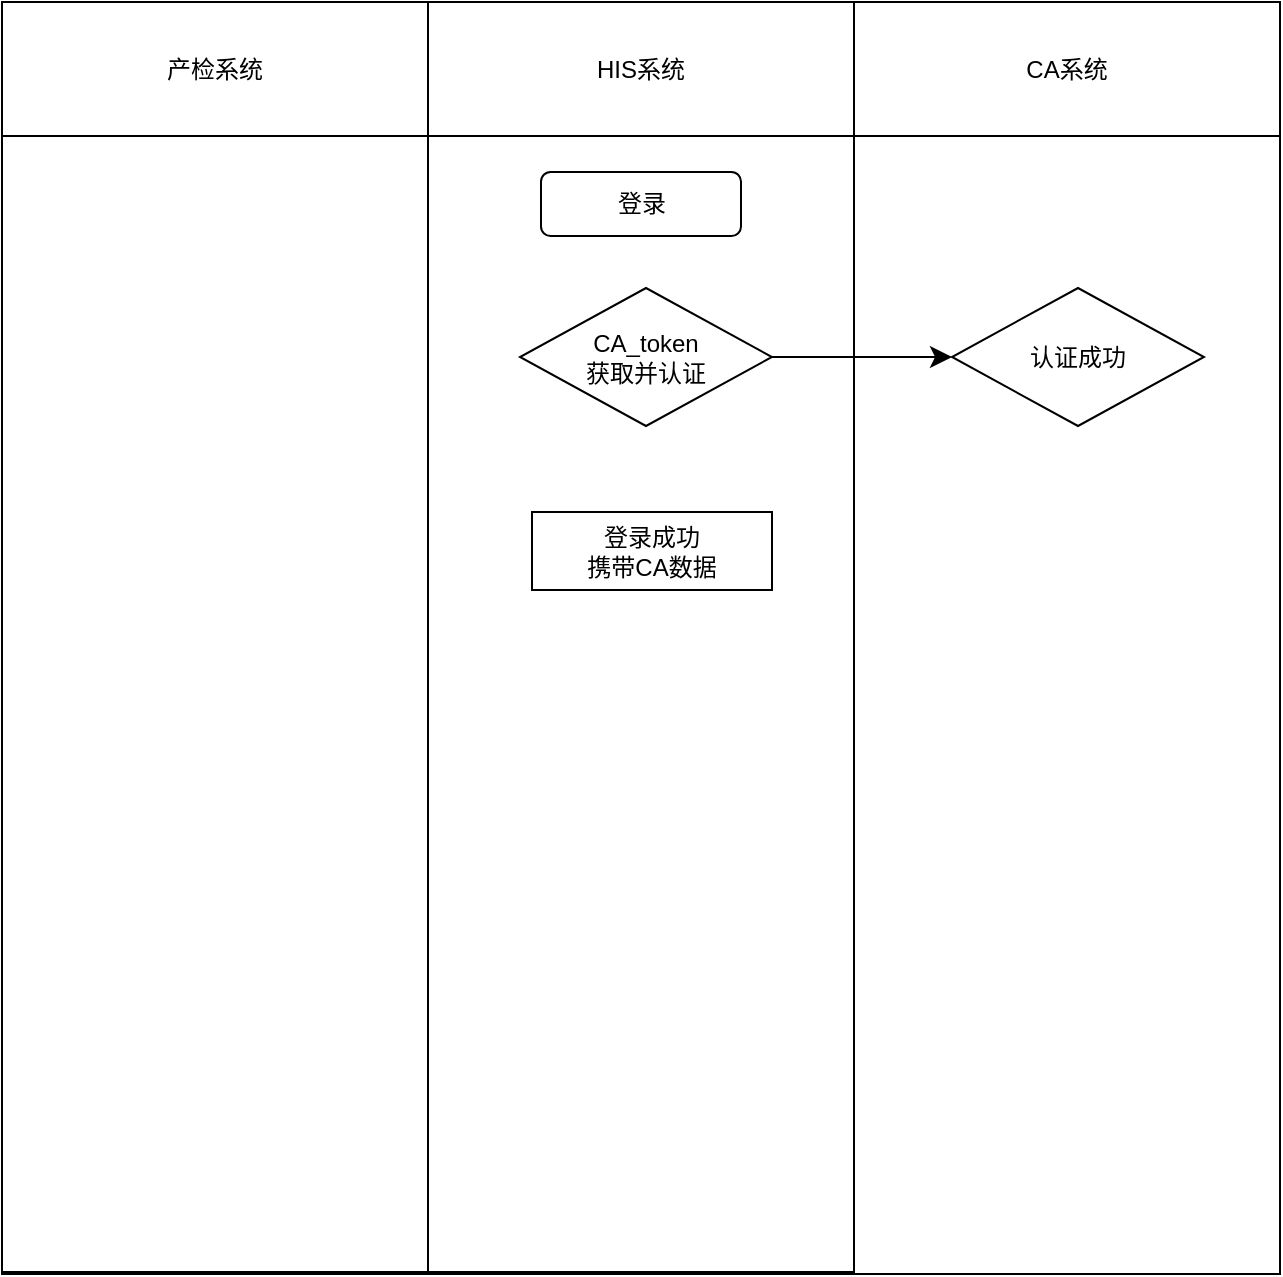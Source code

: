 <mxfile version="24.6.5" type="github">
  <diagram name="第 1 页" id="dgywQRsF7IRUI3lW4ife">
    <mxGraphModel dx="2074" dy="1196" grid="0" gridSize="10" guides="1" tooltips="1" connect="1" arrows="1" fold="1" page="0" pageScale="1" pageWidth="827" pageHeight="1169" math="0" shadow="0">
      <root>
        <mxCell id="0" />
        <mxCell id="1" parent="0" />
        <mxCell id="HmkbGZGIrOLmBcKnqOet-1" value="" style="rounded=0;whiteSpace=wrap;html=1;" vertex="1" parent="1">
          <mxGeometry x="-137" y="-62" width="639" height="636" as="geometry" />
        </mxCell>
        <mxCell id="HmkbGZGIrOLmBcKnqOet-3" value="" style="rounded=0;whiteSpace=wrap;html=1;" vertex="1" parent="1">
          <mxGeometry x="-137" y="-62" width="638" height="67" as="geometry" />
        </mxCell>
        <mxCell id="HmkbGZGIrOLmBcKnqOet-7" value="产检系统" style="rounded=0;whiteSpace=wrap;html=1;" vertex="1" parent="1">
          <mxGeometry x="-137" y="-62" width="213" height="67" as="geometry" />
        </mxCell>
        <mxCell id="HmkbGZGIrOLmBcKnqOet-9" value="HIS系统" style="rounded=0;whiteSpace=wrap;html=1;" vertex="1" parent="1">
          <mxGeometry x="76" y="-62" width="213" height="67" as="geometry" />
        </mxCell>
        <mxCell id="HmkbGZGIrOLmBcKnqOet-10" value="CA系统" style="rounded=0;whiteSpace=wrap;html=1;" vertex="1" parent="1">
          <mxGeometry x="289" y="-62" width="213" height="67" as="geometry" />
        </mxCell>
        <mxCell id="HmkbGZGIrOLmBcKnqOet-11" value="" style="rounded=0;whiteSpace=wrap;html=1;" vertex="1" parent="1">
          <mxGeometry x="-137" y="5" width="213" height="568" as="geometry" />
        </mxCell>
        <mxCell id="HmkbGZGIrOLmBcKnqOet-12" value="" style="rounded=0;whiteSpace=wrap;html=1;" vertex="1" parent="1">
          <mxGeometry x="76" y="5" width="213" height="568" as="geometry" />
        </mxCell>
        <mxCell id="HmkbGZGIrOLmBcKnqOet-15" value="登录" style="rounded=1;whiteSpace=wrap;html=1;" vertex="1" parent="1">
          <mxGeometry x="132.5" y="23" width="100" height="32" as="geometry" />
        </mxCell>
        <mxCell id="HmkbGZGIrOLmBcKnqOet-18" value="CA_token&lt;div&gt;获取并认证&lt;/div&gt;" style="rhombus;whiteSpace=wrap;html=1;" vertex="1" parent="1">
          <mxGeometry x="122" y="81" width="126" height="69" as="geometry" />
        </mxCell>
        <mxCell id="HmkbGZGIrOLmBcKnqOet-19" value="认证成功" style="rhombus;whiteSpace=wrap;html=1;" vertex="1" parent="1">
          <mxGeometry x="338" y="81" width="126" height="69" as="geometry" />
        </mxCell>
        <mxCell id="HmkbGZGIrOLmBcKnqOet-20" value="登录成功&lt;div&gt;携带CA数据&lt;/div&gt;" style="rounded=0;whiteSpace=wrap;html=1;" vertex="1" parent="1">
          <mxGeometry x="128" y="193" width="120" height="39" as="geometry" />
        </mxCell>
        <mxCell id="HmkbGZGIrOLmBcKnqOet-21" value="" style="edgeStyle=none;orthogonalLoop=1;jettySize=auto;html=1;rounded=0;fontSize=12;startSize=8;endSize=8;curved=1;entryX=0;entryY=0.5;entryDx=0;entryDy=0;exitX=1;exitY=0.5;exitDx=0;exitDy=0;" edge="1" parent="1" source="HmkbGZGIrOLmBcKnqOet-18" target="HmkbGZGIrOLmBcKnqOet-19">
          <mxGeometry width="140" relative="1" as="geometry">
            <mxPoint x="195" y="296" as="sourcePoint" />
            <mxPoint x="335" y="296" as="targetPoint" />
            <Array as="points" />
          </mxGeometry>
        </mxCell>
      </root>
    </mxGraphModel>
  </diagram>
</mxfile>
